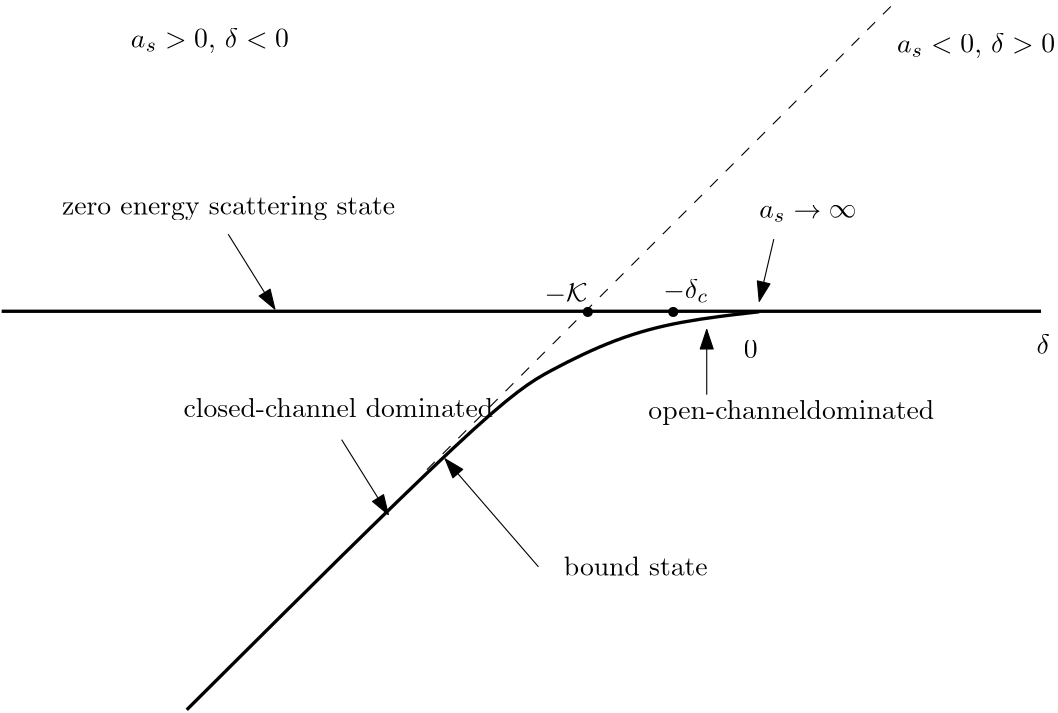 <?xml version="1.0"?>
<!DOCTYPE ipe SYSTEM "ipe.dtd">
<ipe version="70010" creator="Ipe 7.0.10">
<info created="D:20111010173520" modified="D:20111120234527"/>
<ipestyle name="basic">
<symbol name="arrow/arc(spx)">
<path stroke="sym-stroke" fill="sym-stroke" pen="sym-pen">
0 0 m
-1 0.333 l
-1 -0.333 l
h
</path>
</symbol>
<symbol name="arrow/farc(spx)">
<path stroke="sym-stroke" fill="white" pen="sym-pen">
0 0 m
-1 0.333 l
-1 -0.333 l
h
</path>
</symbol>
<symbol name="mark/circle(sx)" transformations="translations">
<path fill="sym-stroke">
0.6 0 0 0.6 0 0 e
0.4 0 0 0.4 0 0 e
</path>
</symbol>
<symbol name="mark/disk(sx)" transformations="translations">
<path fill="sym-stroke">
0.6 0 0 0.6 0 0 e
</path>
</symbol>
<symbol name="mark/fdisk(sfx)" transformations="translations">
<group>
<path fill="sym-fill">
0.5 0 0 0.5 0 0 e
</path>
<path fill="sym-stroke" fillrule="eofill">
0.6 0 0 0.6 0 0 e
0.4 0 0 0.4 0 0 e
</path>
</group>
</symbol>
<symbol name="mark/box(sx)" transformations="translations">
<path fill="sym-stroke" fillrule="eofill">
-0.6 -0.6 m
0.6 -0.6 l
0.6 0.6 l
-0.6 0.6 l
h
-0.4 -0.4 m
0.4 -0.4 l
0.4 0.4 l
-0.4 0.4 l
h
</path>
</symbol>
<symbol name="mark/square(sx)" transformations="translations">
<path fill="sym-stroke">
-0.6 -0.6 m
0.6 -0.6 l
0.6 0.6 l
-0.6 0.6 l
h
</path>
</symbol>
<symbol name="mark/fsquare(sfx)" transformations="translations">
<group>
<path fill="sym-fill">
-0.5 -0.5 m
0.5 -0.5 l
0.5 0.5 l
-0.5 0.5 l
h
</path>
<path fill="sym-stroke" fillrule="eofill">
-0.6 -0.6 m
0.6 -0.6 l
0.6 0.6 l
-0.6 0.6 l
h
-0.4 -0.4 m
0.4 -0.4 l
0.4 0.4 l
-0.4 0.4 l
h
</path>
</group>
</symbol>
<symbol name="mark/cross(sx)" transformations="translations">
<group>
<path fill="sym-stroke">
-0.43 -0.57 m
0.57 0.43 l
0.43 0.57 l
-0.57 -0.43 l
h
</path>
<path fill="sym-stroke">
-0.43 0.57 m
0.57 -0.43 l
0.43 -0.57 l
-0.57 0.43 l
h
</path>
</group>
</symbol>
<symbol name="arrow/fnormal(spx)">
<path stroke="sym-stroke" fill="white" pen="sym-pen">
0 0 m
-1 0.333 l
-1 -0.333 l
h
</path>
</symbol>
<symbol name="arrow/pointed(spx)">
<path stroke="sym-stroke" fill="sym-stroke" pen="sym-pen">
0 0 m
-1 0.333 l
-0.8 0 l
-1 -0.333 l
h
</path>
</symbol>
<symbol name="arrow/fpointed(spx)">
<path stroke="sym-stroke" fill="white" pen="sym-pen">
0 0 m
-1 0.333 l
-0.8 0 l
-1 -0.333 l
h
</path>
</symbol>
<symbol name="arrow/linear(spx)">
<path stroke="sym-stroke" pen="sym-pen">
-1 0.333 m
0 0 l
-1 -0.333 l
</path>
</symbol>
<symbol name="arrow/fdouble(spx)">
<path stroke="sym-stroke" fill="white" pen="sym-pen">
0 0 m
-1 0.333 l
-1 -0.333 l
h
-1 0 m
-2 0.333 l
-2 -0.333 l
h
</path>
</symbol>
<symbol name="arrow/double(spx)">
<path stroke="sym-stroke" fill="sym-stroke" pen="sym-pen">
0 0 m
-1 0.333 l
-1 -0.333 l
h
-1 0 m
-2 0.333 l
-2 -0.333 l
h
</path>
</symbol>
<pen name="heavier" value="0.8"/>
<pen name="fat" value="1.2"/>
<pen name="ultrafat" value="2"/>
<symbolsize name="large" value="5"/>
<symbolsize name="small" value="2"/>
<symbolsize name="tiny" value="1.1"/>
<arrowsize name="large" value="10"/>
<arrowsize name="small" value="5"/>
<arrowsize name="tiny" value="3"/>
<color name="red" value="1 0 0"/>
<color name="green" value="0 1 0"/>
<color name="blue" value="0 0 1"/>
<color name="yellow" value="1 1 0"/>
<color name="orange" value="1 0.647 0"/>
<color name="gold" value="1 0.843 0"/>
<color name="purple" value="0.627 0.125 0.941"/>
<color name="gray" value="0.745"/>
<color name="brown" value="0.647 0.165 0.165"/>
<color name="navy" value="0 0 0.502"/>
<color name="pink" value="1 0.753 0.796"/>
<color name="seagreen" value="0.18 0.545 0.341"/>
<color name="turquoise" value="0.251 0.878 0.816"/>
<color name="violet" value="0.933 0.51 0.933"/>
<color name="darkblue" value="0 0 0.545"/>
<color name="darkcyan" value="0 0.545 0.545"/>
<color name="darkgray" value="0.663"/>
<color name="darkgreen" value="0 0.392 0"/>
<color name="darkmagenta" value="0.545 0 0.545"/>
<color name="darkorange" value="1 0.549 0"/>
<color name="darkred" value="0.545 0 0"/>
<color name="lightblue" value="0.678 0.847 0.902"/>
<color name="lightcyan" value="0.878 1 1"/>
<color name="lightgray" value="0.827"/>
<color name="lightgreen" value="0.565 0.933 0.565"/>
<color name="lightyellow" value="1 1 0.878"/>
<dashstyle name="dashed" value="[4] 0"/>
<dashstyle name="dotted" value="[1 3] 0"/>
<dashstyle name="dash dotted" value="[4 2 1 2] 0"/>
<dashstyle name="dash dot dotted" value="[4 2 1 2 1 2] 0"/>
<textsize name="large" value="\large"/>
<textsize name="Large" value="\Large"/>
<textsize name="LARGE" value="\LARGE"/>
<textsize name="huge" value="\huge"/>
<textsize name="Huge" value="\Huge"/>
<textsize name="small" value="\small"/>
<textsize name="footnote" value="\footnotesize"/>
<textsize name="tiny" value="\tiny"/>
<textstyle name="center" begin="\begin{center}" end="\end{center}"/>
<textstyle name="itemize" begin="\begin{itemize}" end="\end{itemize}"/>
<textstyle name="item" begin="\begin{itemize}\item{}" end="\end{itemize}"/>
<gridsize name="4 pts" value="4"/>
<gridsize name="8 pts (~3 mm)" value="8"/>
<gridsize name="16 pts (~6 mm)" value="16"/>
<gridsize name="32 pts (~12 mm)" value="32"/>
<gridsize name="10 pts (~3.5 mm)" value="10"/>
<gridsize name="20 pts (~7 mm)" value="20"/>
<gridsize name="14 pts (~5 mm)" value="14"/>
<gridsize name="28 pts (~10 mm)" value="28"/>
<gridsize name="56 pts (~20 mm)" value="56"/>
<anglesize name="90 deg" value="90"/>
<anglesize name="60 deg" value="60"/>
<anglesize name="45 deg" value="45"/>
<anglesize name="30 deg" value="30"/>
<anglesize name="22.5 deg" value="22.5"/>
<tiling name="falling" angle="-60" step="4" width="1"/>
<tiling name="rising" angle="30" step="4" width="1"/>
</ipestyle>
<page>
<layer name="alpha"/>
<view layers="alpha" active="alpha"/>
<path layer="alpha" stroke="black" pen="fat">
126.207 256.102 m
500.376 256.102 l
</path>
<path stroke="black" pen="fat">
335.557 255.078 m
335.557 255.078 l
</path>
<path stroke="black" pen="fat">
192.838 112.629 m
303.802 223.054
323.436 234.85
347.433 246.486
370.595 252.68
398.875 255.912 s
</path>
<path stroke="black" dash="dashed">
279.293 199.084 m
448.431 367.953 l
</path>
<text matrix="1 0 0 1 1.40051 -1.05038" transformations="translations" pos="391.93 243.572" stroke="black" type="label" width="4.981" height="6.42" depth="0" valign="center">$0$</text>
<text matrix="1 0 0 1 -1.40051 -3.50128" transformations="translations" pos="500.119 247.774" stroke="black" type="label" width="4.805" height="6.918" depth="0" valign="center">$\delta$</text>
<text matrix="1 0 0 1 11.3415 20.5905" transformations="translations" pos="353.066 242.872" stroke="black" type="label" width="16.235" height="6.923" depth="1.49" valign="center">$-\delta_c$</text>
<text matrix="1 0 0 1 -2.45089 7.35268" transformations="translations" pos="361.469 212.411" stroke="black" type="label" width="102.948" height="6.926" depth="1.93" valign="center">open-channel\\ dominated</text>
<text matrix="1 0 0 1 -17.1563 12.2545" transformations="translations" pos="208.813 209.26" stroke="black" type="label" width="111.582" height="6.918" depth="0" valign="center">closed-channel dominated</text>
<path stroke="black" arrow="normal/normal">
380.026 226.066 m
380.026 249.524 l
</path>
<path stroke="black" arrow="normal/normal">
404.184 282.086 m
398.932 259.678 l
</path>
<text transformations="translations" pos="398.932 291.19" stroke="black" type="label" width="34.984" height="4.294" depth="1.49" valign="center">$a_s\rightarrow\infty$</text>
<text transformations="translations" pos="147.891 293.29" stroke="black" type="label" width="120.022" height="6.661" depth="1.93" valign="center">zero energy scattering state</text>
<text matrix="1 0 0 1 186.268 -15.7558" transformations="translations" pos="142.289 180.199" stroke="black" type="label" width="51.806" height="6.918" depth="0" valign="center">bound state</text>
<path stroke="black" arrow="normal/normal">
319.453 164.093 m
285.841 202.957 l
</path>
<path stroke="black" arrow="normal/normal">
207.763 283.837 m
224.569 256.877 l
</path>
<text transformations="translations" pos="172.682 351.061" stroke="black" type="label" width="56.947" height="6.926" depth="1.93" valign="baseline">$a_s&gt;0$, $\delta&lt;0$</text>
<text transformations="translations" pos="448.513 349.241" stroke="black" type="label" width="56.947" height="6.926" depth="1.93" valign="baseline">$a_s&lt;0$, $\delta&gt;0$</text>
<use matrix="1 0 0 1 -5.18553 -2.70923" name="mark/disk(sx)" pos="373.154 258.557" size="normal" stroke="black"/>
<path matrix="1 0 0 1 40.8289 -73.9646" stroke="black" arrow="normal/normal">
207.763 283.837 m
224.569 256.877 l
</path>
<text matrix="1 0 0 1 -7.64958 -3.18733" transformations="translations" pos="329.256 262.739" stroke="black" type="label" width="15.484" height="6.808" depth="0.83" valign="baseline">$-\mathcal{K}$</text>
<use matrix="1 0 0 1 -35.9434 -2.70873" name="mark/disk(sx)" pos="373.154 258.557" size="normal" stroke="black"/>
</page>
</ipe>

